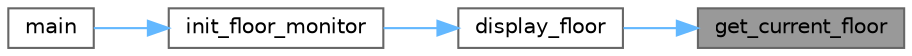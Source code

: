 digraph "get_current_floor"
{
 // LATEX_PDF_SIZE
  bgcolor="transparent";
  edge [fontname=Helvetica,fontsize=10,labelfontname=Helvetica,labelfontsize=10];
  node [fontname=Helvetica,fontsize=10,shape=box,height=0.2,width=0.4];
  rankdir="RL";
  Node1 [id="Node000001",label="get_current_floor",height=0.2,width=0.4,color="gray40", fillcolor="grey60", style="filled", fontcolor="black",tooltip="Get the current floor."];
  Node1 -> Node2 [id="edge1_Node000001_Node000002",dir="back",color="steelblue1",style="solid",tooltip=" "];
  Node2 [id="Node000002",label="display_floor",height=0.2,width=0.4,color="grey40", fillcolor="white", style="filled",URL="$floor_8c.html#ad91d36598ad3d769bd79f51d77874a95",tooltip="Task retrieves global floor state and displays it to 7-segment display."];
  Node2 -> Node3 [id="edge2_Node000002_Node000003",dir="back",color="steelblue1",style="solid",tooltip=" "];
  Node3 [id="Node000003",label="init_floor_monitor",height=0.2,width=0.4,color="grey40", fillcolor="white", style="filled",URL="$floor_8c.html#af2aa45cd3f888a21f47b3d4ae6c5bb30",tooltip="Initializes a task that monitors the floor state."];
  Node3 -> Node4 [id="edge3_Node000003_Node000004",dir="back",color="steelblue1",style="solid",tooltip=" "];
  Node4 [id="Node000004",label="main",height=0.2,width=0.4,color="grey40", fillcolor="white", style="filled",URL="$main_8c.html#acdef7a1fd863a6d3770c1268cb06add3",tooltip=" "];
}
